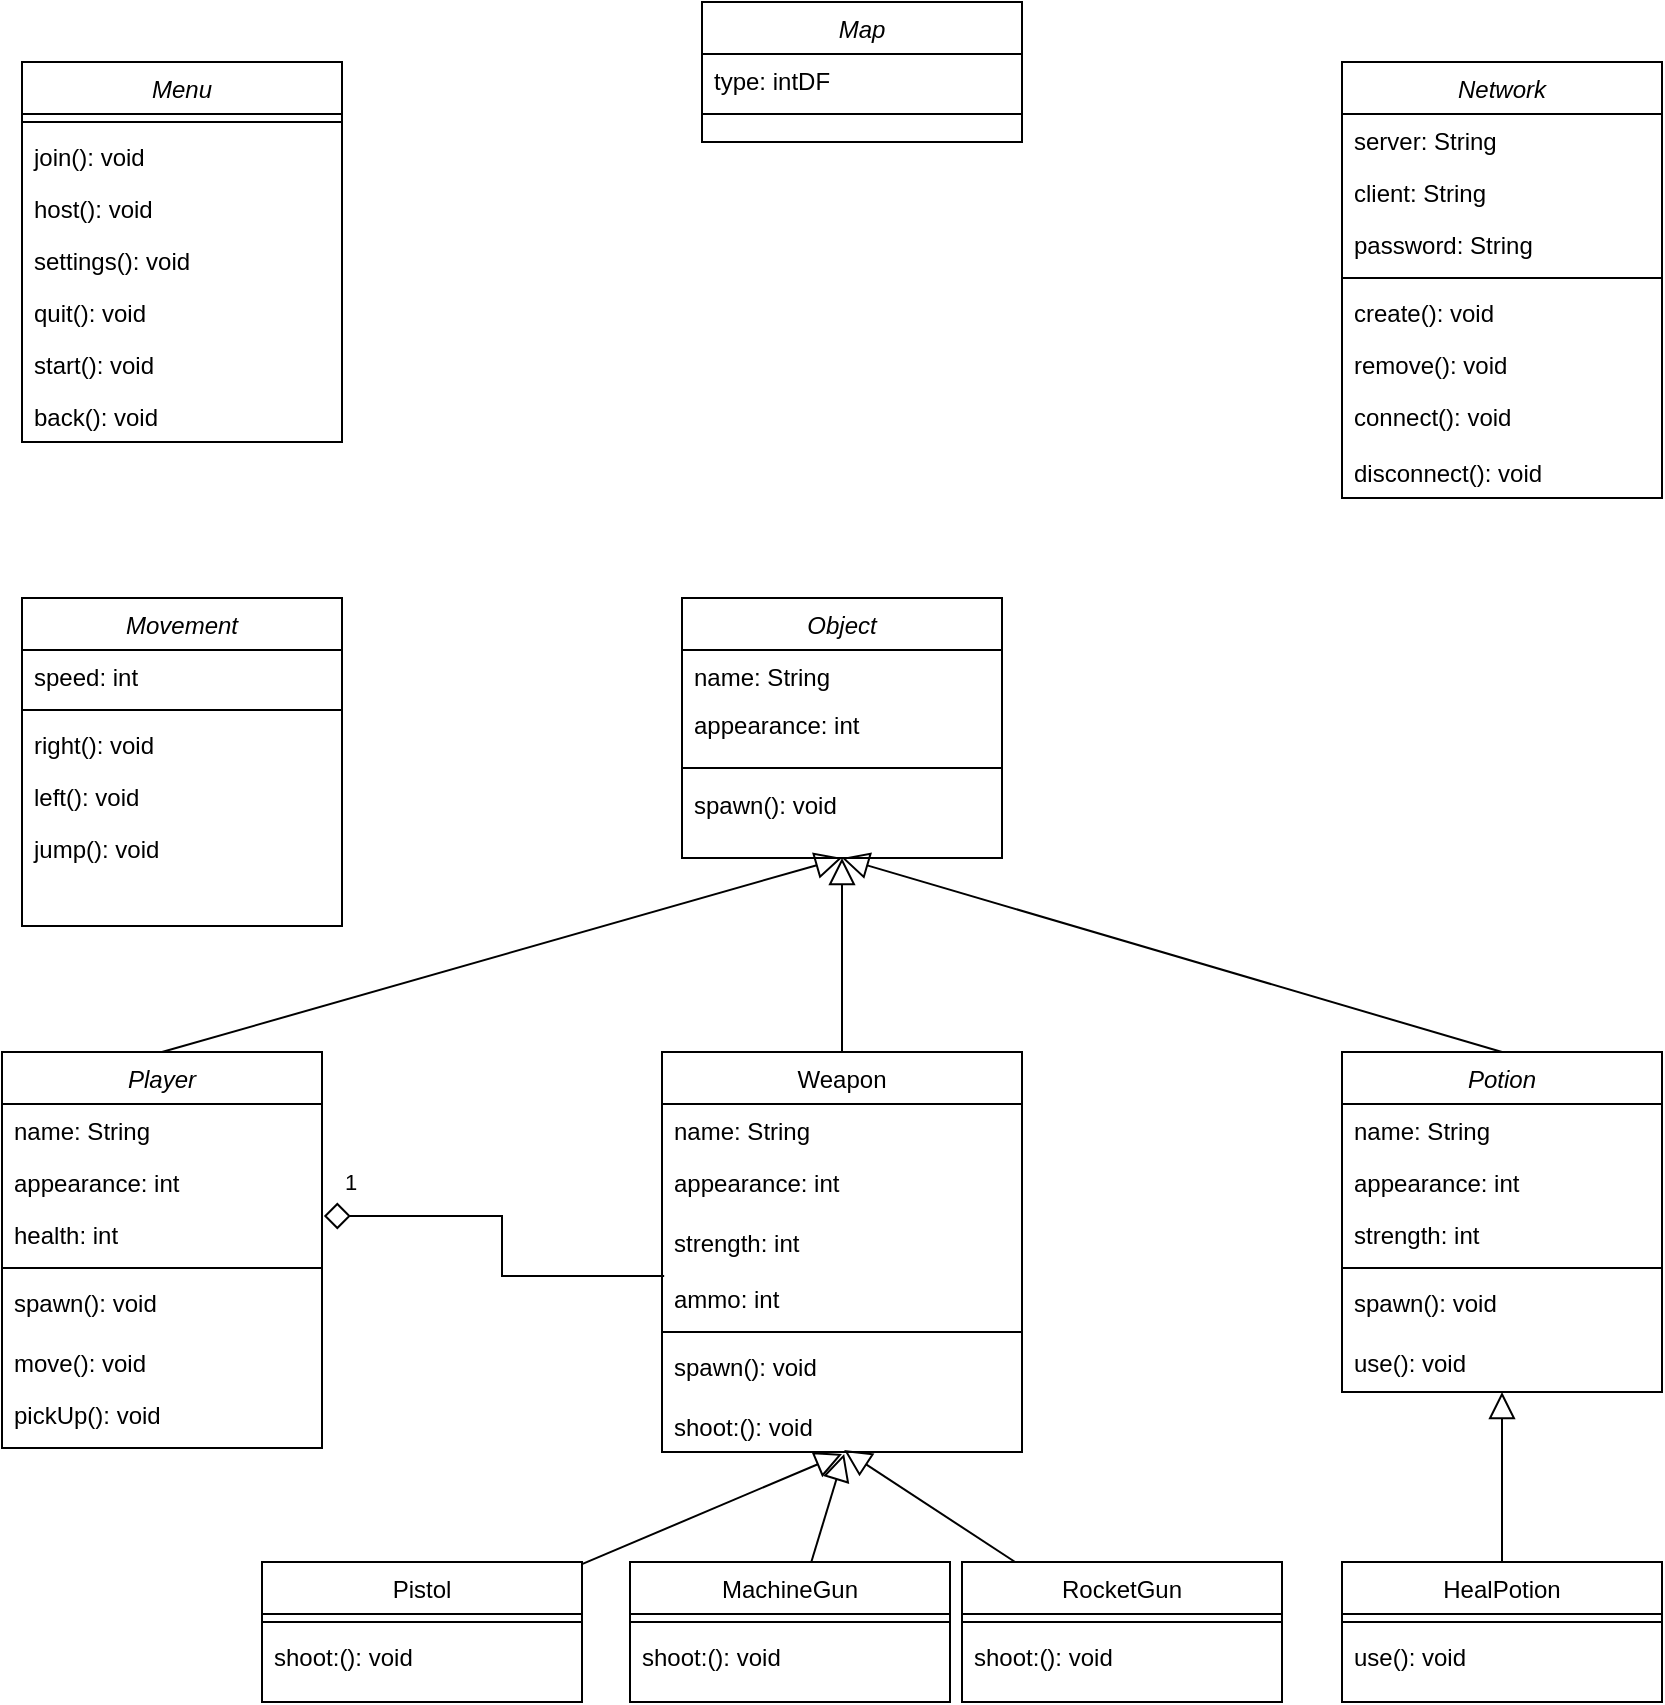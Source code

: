 <mxfile version="14.4.3" type="github">
  <diagram id="ZcS7Jbe5ZXRPlum8FtQR" name="Page-1">
    <mxGraphModel dx="1422" dy="794" grid="1" gridSize="10" guides="1" tooltips="1" connect="1" arrows="1" fold="1" page="1" pageScale="1" pageWidth="1654" pageHeight="1169" math="0" shadow="0">
      <root>
        <mxCell id="0" />
        <mxCell id="1" parent="0" />
        <mxCell id="j9S9-_1Mp9KBC85wAZ-6-1" value="Map" style="swimlane;fontStyle=2;align=center;verticalAlign=top;childLayout=stackLayout;horizontal=1;startSize=26;horizontalStack=0;resizeParent=1;resizeLast=0;collapsible=1;marginBottom=0;rounded=0;shadow=0;strokeWidth=1;" parent="1" vertex="1">
          <mxGeometry x="460" y="60" width="160" height="70" as="geometry">
            <mxRectangle x="230" y="140" width="160" height="26" as="alternateBounds" />
          </mxGeometry>
        </mxCell>
        <mxCell id="j9S9-_1Mp9KBC85wAZ-6-2" value="type: intDF" style="text;align=left;verticalAlign=top;spacingLeft=4;spacingRight=4;overflow=hidden;rotatable=0;points=[[0,0.5],[1,0.5]];portConstraint=eastwest;" parent="j9S9-_1Mp9KBC85wAZ-6-1" vertex="1">
          <mxGeometry y="26" width="160" height="26" as="geometry" />
        </mxCell>
        <mxCell id="j9S9-_1Mp9KBC85wAZ-6-3" value="" style="line;html=1;strokeWidth=1;align=left;verticalAlign=middle;spacingTop=-1;spacingLeft=3;spacingRight=3;rotatable=0;labelPosition=right;points=[];portConstraint=eastwest;" parent="j9S9-_1Mp9KBC85wAZ-6-1" vertex="1">
          <mxGeometry y="52" width="160" height="8" as="geometry" />
        </mxCell>
        <mxCell id="j9S9-_1Mp9KBC85wAZ-6-4" value="Network" style="swimlane;fontStyle=2;align=center;verticalAlign=top;childLayout=stackLayout;horizontal=1;startSize=26;horizontalStack=0;resizeParent=1;resizeLast=0;collapsible=1;marginBottom=0;rounded=0;shadow=0;strokeWidth=1;" parent="1" vertex="1">
          <mxGeometry x="780" y="90" width="160" height="218" as="geometry">
            <mxRectangle x="230" y="140" width="160" height="26" as="alternateBounds" />
          </mxGeometry>
        </mxCell>
        <mxCell id="j9S9-_1Mp9KBC85wAZ-6-5" value="server: String" style="text;align=left;verticalAlign=top;spacingLeft=4;spacingRight=4;overflow=hidden;rotatable=0;points=[[0,0.5],[1,0.5]];portConstraint=eastwest;" parent="j9S9-_1Mp9KBC85wAZ-6-4" vertex="1">
          <mxGeometry y="26" width="160" height="26" as="geometry" />
        </mxCell>
        <mxCell id="j9S9-_1Mp9KBC85wAZ-6-6" value="client: String" style="text;align=left;verticalAlign=top;spacingLeft=4;spacingRight=4;overflow=hidden;rotatable=0;points=[[0,0.5],[1,0.5]];portConstraint=eastwest;rounded=0;shadow=0;html=0;" parent="j9S9-_1Mp9KBC85wAZ-6-4" vertex="1">
          <mxGeometry y="52" width="160" height="26" as="geometry" />
        </mxCell>
        <mxCell id="j9S9-_1Mp9KBC85wAZ-6-7" value="password: String" style="text;align=left;verticalAlign=top;spacingLeft=4;spacingRight=4;overflow=hidden;rotatable=0;points=[[0,0.5],[1,0.5]];portConstraint=eastwest;rounded=0;shadow=0;html=0;" parent="j9S9-_1Mp9KBC85wAZ-6-4" vertex="1">
          <mxGeometry y="78" width="160" height="26" as="geometry" />
        </mxCell>
        <mxCell id="j9S9-_1Mp9KBC85wAZ-6-8" value="" style="line;html=1;strokeWidth=1;align=left;verticalAlign=middle;spacingTop=-1;spacingLeft=3;spacingRight=3;rotatable=0;labelPosition=right;points=[];portConstraint=eastwest;" parent="j9S9-_1Mp9KBC85wAZ-6-4" vertex="1">
          <mxGeometry y="104" width="160" height="8" as="geometry" />
        </mxCell>
        <mxCell id="j9S9-_1Mp9KBC85wAZ-6-9" value="create(): void" style="text;align=left;verticalAlign=top;spacingLeft=4;spacingRight=4;overflow=hidden;rotatable=0;points=[[0,0.5],[1,0.5]];portConstraint=eastwest;" parent="j9S9-_1Mp9KBC85wAZ-6-4" vertex="1">
          <mxGeometry y="112" width="160" height="26" as="geometry" />
        </mxCell>
        <mxCell id="j9S9-_1Mp9KBC85wAZ-6-10" value="remove(): void" style="text;align=left;verticalAlign=top;spacingLeft=4;spacingRight=4;overflow=hidden;rotatable=0;points=[[0,0.5],[1,0.5]];portConstraint=eastwest;" parent="j9S9-_1Mp9KBC85wAZ-6-4" vertex="1">
          <mxGeometry y="138" width="160" height="26" as="geometry" />
        </mxCell>
        <mxCell id="j9S9-_1Mp9KBC85wAZ-6-11" value="connect(): void" style="text;align=left;verticalAlign=top;spacingLeft=4;spacingRight=4;overflow=hidden;rotatable=0;points=[[0,0.5],[1,0.5]];portConstraint=eastwest;" parent="j9S9-_1Mp9KBC85wAZ-6-4" vertex="1">
          <mxGeometry y="164" width="160" height="28" as="geometry" />
        </mxCell>
        <mxCell id="j9S9-_1Mp9KBC85wAZ-6-12" value="disconnect(): void" style="text;align=left;verticalAlign=top;spacingLeft=4;spacingRight=4;overflow=hidden;rotatable=0;points=[[0,0.5],[1,0.5]];portConstraint=eastwest;" parent="j9S9-_1Mp9KBC85wAZ-6-4" vertex="1">
          <mxGeometry y="192" width="160" height="26" as="geometry" />
        </mxCell>
        <mxCell id="j9S9-_1Mp9KBC85wAZ-6-13" value="Object" style="swimlane;fontStyle=2;align=center;verticalAlign=top;childLayout=stackLayout;horizontal=1;startSize=26;horizontalStack=0;resizeParent=1;resizeLast=0;collapsible=1;marginBottom=0;rounded=0;shadow=0;strokeWidth=1;" parent="1" vertex="1">
          <mxGeometry x="450" y="358" width="160" height="130" as="geometry">
            <mxRectangle x="230" y="140" width="160" height="26" as="alternateBounds" />
          </mxGeometry>
        </mxCell>
        <mxCell id="j9S9-_1Mp9KBC85wAZ-6-14" value="name: String" style="text;align=left;verticalAlign=top;spacingLeft=4;spacingRight=4;overflow=hidden;rotatable=0;points=[[0,0.5],[1,0.5]];portConstraint=eastwest;" parent="j9S9-_1Mp9KBC85wAZ-6-13" vertex="1">
          <mxGeometry y="26" width="160" height="24" as="geometry" />
        </mxCell>
        <mxCell id="j9S9-_1Mp9KBC85wAZ-6-15" value="appearance: int" style="text;align=left;verticalAlign=top;spacingLeft=4;spacingRight=4;overflow=hidden;rotatable=0;points=[[0,0.5],[1,0.5]];portConstraint=eastwest;" parent="j9S9-_1Mp9KBC85wAZ-6-13" vertex="1">
          <mxGeometry y="50" width="160" height="30" as="geometry" />
        </mxCell>
        <mxCell id="j9S9-_1Mp9KBC85wAZ-6-16" value="" style="line;html=1;strokeWidth=1;align=left;verticalAlign=middle;spacingTop=-1;spacingLeft=3;spacingRight=3;rotatable=0;labelPosition=right;points=[];portConstraint=eastwest;" parent="j9S9-_1Mp9KBC85wAZ-6-13" vertex="1">
          <mxGeometry y="80" width="160" height="10" as="geometry" />
        </mxCell>
        <mxCell id="j9S9-_1Mp9KBC85wAZ-6-17" value="spawn(): void" style="text;align=left;verticalAlign=top;spacingLeft=4;spacingRight=4;overflow=hidden;rotatable=0;points=[[0,0.5],[1,0.5]];portConstraint=eastwest;" parent="j9S9-_1Mp9KBC85wAZ-6-13" vertex="1">
          <mxGeometry y="90" width="160" height="30" as="geometry" />
        </mxCell>
        <mxCell id="j9S9-_1Mp9KBC85wAZ-6-18" style="edgeStyle=none;rounded=0;orthogonalLoop=1;jettySize=auto;html=1;entryX=0.5;entryY=1;entryDx=0;entryDy=0;endArrow=block;endFill=0;endSize=11;targetPerimeterSpacing=6;exitX=0.5;exitY=0;exitDx=0;exitDy=0;" parent="1" source="j9S9-_1Mp9KBC85wAZ-6-19" target="j9S9-_1Mp9KBC85wAZ-6-13" edge="1">
          <mxGeometry relative="1" as="geometry" />
        </mxCell>
        <mxCell id="j9S9-_1Mp9KBC85wAZ-6-19" value="Player" style="swimlane;fontStyle=2;align=center;verticalAlign=top;childLayout=stackLayout;horizontal=1;startSize=26;horizontalStack=0;resizeParent=1;resizeLast=0;collapsible=1;marginBottom=0;rounded=0;shadow=0;strokeWidth=1;" parent="1" vertex="1">
          <mxGeometry x="110" y="585" width="160" height="198" as="geometry">
            <mxRectangle x="230" y="140" width="160" height="26" as="alternateBounds" />
          </mxGeometry>
        </mxCell>
        <mxCell id="j9S9-_1Mp9KBC85wAZ-6-20" value="name: String" style="text;align=left;verticalAlign=top;spacingLeft=4;spacingRight=4;overflow=hidden;rotatable=0;points=[[0,0.5],[1,0.5]];portConstraint=eastwest;" parent="j9S9-_1Mp9KBC85wAZ-6-19" vertex="1">
          <mxGeometry y="26" width="160" height="26" as="geometry" />
        </mxCell>
        <mxCell id="j9S9-_1Mp9KBC85wAZ-6-21" value="appearance: int" style="text;align=left;verticalAlign=top;spacingLeft=4;spacingRight=4;overflow=hidden;rotatable=0;points=[[0,0.5],[1,0.5]];portConstraint=eastwest;rounded=0;shadow=0;html=0;" parent="j9S9-_1Mp9KBC85wAZ-6-19" vertex="1">
          <mxGeometry y="52" width="160" height="26" as="geometry" />
        </mxCell>
        <mxCell id="j9S9-_1Mp9KBC85wAZ-6-22" value="health: int" style="text;align=left;verticalAlign=top;spacingLeft=4;spacingRight=4;overflow=hidden;rotatable=0;points=[[0,0.5],[1,0.5]];portConstraint=eastwest;rounded=0;shadow=0;html=0;" parent="j9S9-_1Mp9KBC85wAZ-6-19" vertex="1">
          <mxGeometry y="78" width="160" height="26" as="geometry" />
        </mxCell>
        <mxCell id="j9S9-_1Mp9KBC85wAZ-6-23" value="" style="line;html=1;strokeWidth=1;align=left;verticalAlign=middle;spacingTop=-1;spacingLeft=3;spacingRight=3;rotatable=0;labelPosition=right;points=[];portConstraint=eastwest;" parent="j9S9-_1Mp9KBC85wAZ-6-19" vertex="1">
          <mxGeometry y="104" width="160" height="8" as="geometry" />
        </mxCell>
        <mxCell id="j9S9-_1Mp9KBC85wAZ-6-24" value="spawn(): void" style="text;align=left;verticalAlign=top;spacingLeft=4;spacingRight=4;overflow=hidden;rotatable=0;points=[[0,0.5],[1,0.5]];portConstraint=eastwest;" parent="j9S9-_1Mp9KBC85wAZ-6-19" vertex="1">
          <mxGeometry y="112" width="160" height="30" as="geometry" />
        </mxCell>
        <mxCell id="j9S9-_1Mp9KBC85wAZ-6-25" value="move(): void" style="text;align=left;verticalAlign=top;spacingLeft=4;spacingRight=4;overflow=hidden;rotatable=0;points=[[0,0.5],[1,0.5]];portConstraint=eastwest;" parent="j9S9-_1Mp9KBC85wAZ-6-19" vertex="1">
          <mxGeometry y="142" width="160" height="26" as="geometry" />
        </mxCell>
        <mxCell id="j9S9-_1Mp9KBC85wAZ-6-26" value="pickUp(): void" style="text;align=left;verticalAlign=top;spacingLeft=4;spacingRight=4;overflow=hidden;rotatable=0;points=[[0,0.5],[1,0.5]];portConstraint=eastwest;" parent="j9S9-_1Mp9KBC85wAZ-6-19" vertex="1">
          <mxGeometry y="168" width="160" height="30" as="geometry" />
        </mxCell>
        <mxCell id="j9S9-_1Mp9KBC85wAZ-6-27" style="edgeStyle=none;rounded=0;orthogonalLoop=1;jettySize=auto;html=1;endArrow=block;endFill=0;endSize=11;targetPerimeterSpacing=6;entryX=0.5;entryY=1;entryDx=0;entryDy=0;" parent="1" source="j9S9-_1Mp9KBC85wAZ-6-28" target="j9S9-_1Mp9KBC85wAZ-6-13" edge="1">
          <mxGeometry relative="1" as="geometry">
            <mxPoint x="450" y="740" as="targetPoint" />
          </mxGeometry>
        </mxCell>
        <mxCell id="j9S9-_1Mp9KBC85wAZ-6-28" value="Weapon" style="swimlane;fontStyle=0;align=center;verticalAlign=top;childLayout=stackLayout;horizontal=1;startSize=26;horizontalStack=0;resizeParent=1;resizeLast=0;collapsible=1;marginBottom=0;rounded=0;shadow=0;strokeWidth=1;" parent="1" vertex="1">
          <mxGeometry x="440" y="585" width="180" height="200" as="geometry">
            <mxRectangle x="130" y="380" width="160" height="26" as="alternateBounds" />
          </mxGeometry>
        </mxCell>
        <mxCell id="j9S9-_1Mp9KBC85wAZ-6-29" value="name: String" style="text;align=left;verticalAlign=top;spacingLeft=4;spacingRight=4;overflow=hidden;rotatable=0;points=[[0,0.5],[1,0.5]];portConstraint=eastwest;" parent="j9S9-_1Mp9KBC85wAZ-6-28" vertex="1">
          <mxGeometry y="26" width="180" height="26" as="geometry" />
        </mxCell>
        <mxCell id="j9S9-_1Mp9KBC85wAZ-6-30" value="appearance: int" style="text;align=left;verticalAlign=top;spacingLeft=4;spacingRight=4;overflow=hidden;rotatable=0;points=[[0,0.5],[1,0.5]];portConstraint=eastwest;" parent="j9S9-_1Mp9KBC85wAZ-6-28" vertex="1">
          <mxGeometry y="52" width="180" height="30" as="geometry" />
        </mxCell>
        <mxCell id="j9S9-_1Mp9KBC85wAZ-6-31" value="strength: int" style="text;align=left;verticalAlign=top;spacingLeft=4;spacingRight=4;overflow=hidden;rotatable=0;points=[[0,0.5],[1,0.5]];portConstraint=eastwest;rounded=0;shadow=0;html=0;" parent="j9S9-_1Mp9KBC85wAZ-6-28" vertex="1">
          <mxGeometry y="82" width="180" height="28" as="geometry" />
        </mxCell>
        <mxCell id="j9S9-_1Mp9KBC85wAZ-6-32" value="ammo: int" style="text;align=left;verticalAlign=top;spacingLeft=4;spacingRight=4;overflow=hidden;rotatable=0;points=[[0,0.5],[1,0.5]];portConstraint=eastwest;" parent="j9S9-_1Mp9KBC85wAZ-6-28" vertex="1">
          <mxGeometry y="110" width="180" height="26" as="geometry" />
        </mxCell>
        <mxCell id="j9S9-_1Mp9KBC85wAZ-6-33" value="" style="line;html=1;strokeWidth=1;align=left;verticalAlign=middle;spacingTop=-1;spacingLeft=3;spacingRight=3;rotatable=0;labelPosition=right;points=[];portConstraint=eastwest;" parent="j9S9-_1Mp9KBC85wAZ-6-28" vertex="1">
          <mxGeometry y="136" width="180" height="8" as="geometry" />
        </mxCell>
        <mxCell id="j9S9-_1Mp9KBC85wAZ-6-34" value="spawn(): void" style="text;align=left;verticalAlign=top;spacingLeft=4;spacingRight=4;overflow=hidden;rotatable=0;points=[[0,0.5],[1,0.5]];portConstraint=eastwest;" parent="j9S9-_1Mp9KBC85wAZ-6-28" vertex="1">
          <mxGeometry y="144" width="180" height="30" as="geometry" />
        </mxCell>
        <mxCell id="j9S9-_1Mp9KBC85wAZ-6-35" value="shoot:(): void" style="text;align=left;verticalAlign=top;spacingLeft=4;spacingRight=4;overflow=hidden;rotatable=0;points=[[0,0.5],[1,0.5]];portConstraint=eastwest;" parent="j9S9-_1Mp9KBC85wAZ-6-28" vertex="1">
          <mxGeometry y="174" width="180" height="26" as="geometry" />
        </mxCell>
        <mxCell id="j9S9-_1Mp9KBC85wAZ-6-36" style="edgeStyle=none;rounded=0;orthogonalLoop=1;jettySize=auto;html=1;endArrow=block;endFill=0;endSize=11;targetPerimeterSpacing=6;entryX=0.506;entryY=1.038;entryDx=0;entryDy=0;entryPerimeter=0;" parent="1" source="j9S9-_1Mp9KBC85wAZ-6-37" target="j9S9-_1Mp9KBC85wAZ-6-35" edge="1">
          <mxGeometry relative="1" as="geometry">
            <mxPoint x="504" y="990" as="targetPoint" />
          </mxGeometry>
        </mxCell>
        <mxCell id="j9S9-_1Mp9KBC85wAZ-6-37" value="MachineGun" style="swimlane;fontStyle=0;align=center;verticalAlign=top;childLayout=stackLayout;horizontal=1;startSize=26;horizontalStack=0;resizeParent=1;resizeLast=0;collapsible=1;marginBottom=0;rounded=0;shadow=0;strokeWidth=1;" parent="1" vertex="1">
          <mxGeometry x="424" y="840" width="160" height="70" as="geometry">
            <mxRectangle x="340" y="380" width="170" height="26" as="alternateBounds" />
          </mxGeometry>
        </mxCell>
        <mxCell id="j9S9-_1Mp9KBC85wAZ-6-38" value="" style="line;html=1;strokeWidth=1;align=left;verticalAlign=middle;spacingTop=-1;spacingLeft=3;spacingRight=3;rotatable=0;labelPosition=right;points=[];portConstraint=eastwest;" parent="j9S9-_1Mp9KBC85wAZ-6-37" vertex="1">
          <mxGeometry y="26" width="160" height="8" as="geometry" />
        </mxCell>
        <mxCell id="j9S9-_1Mp9KBC85wAZ-6-39" value="shoot:(): void" style="text;align=left;verticalAlign=top;spacingLeft=4;spacingRight=4;overflow=hidden;rotatable=0;points=[[0,0.5],[1,0.5]];portConstraint=eastwest;" parent="j9S9-_1Mp9KBC85wAZ-6-37" vertex="1">
          <mxGeometry y="34" width="160" height="26" as="geometry" />
        </mxCell>
        <mxCell id="j9S9-_1Mp9KBC85wAZ-6-40" value="1" style="edgeStyle=orthogonalEdgeStyle;rounded=0;orthogonalLoop=1;jettySize=auto;html=1;entryX=1.006;entryY=1.154;entryDx=0;entryDy=0;entryPerimeter=0;endArrow=diamond;endFill=0;exitX=0.006;exitY=0.077;exitDx=0;exitDy=0;exitPerimeter=0;targetPerimeterSpacing=6;endSize=11;" parent="1" source="j9S9-_1Mp9KBC85wAZ-6-32" target="j9S9-_1Mp9KBC85wAZ-6-21" edge="1">
          <mxGeometry x="0.871" y="-17" relative="1" as="geometry">
            <mxPoint as="offset" />
          </mxGeometry>
        </mxCell>
        <mxCell id="j9S9-_1Mp9KBC85wAZ-6-41" style="edgeStyle=none;rounded=0;orthogonalLoop=1;jettySize=auto;html=1;endArrow=block;endFill=0;endSize=11;targetPerimeterSpacing=6;entryX=0.506;entryY=0.962;entryDx=0;entryDy=0;entryPerimeter=0;" parent="1" source="j9S9-_1Mp9KBC85wAZ-6-42" target="j9S9-_1Mp9KBC85wAZ-6-35" edge="1">
          <mxGeometry relative="1" as="geometry">
            <mxPoint x="460" y="950" as="targetPoint" />
            <Array as="points" />
          </mxGeometry>
        </mxCell>
        <mxCell id="j9S9-_1Mp9KBC85wAZ-6-42" value="RocketGun" style="swimlane;fontStyle=0;align=center;verticalAlign=top;childLayout=stackLayout;horizontal=1;startSize=26;horizontalStack=0;resizeParent=1;resizeLast=0;collapsible=1;marginBottom=0;rounded=0;shadow=0;strokeWidth=1;" parent="1" vertex="1">
          <mxGeometry x="590" y="840" width="160" height="70" as="geometry">
            <mxRectangle x="340" y="380" width="170" height="26" as="alternateBounds" />
          </mxGeometry>
        </mxCell>
        <mxCell id="j9S9-_1Mp9KBC85wAZ-6-43" value="" style="line;html=1;strokeWidth=1;align=left;verticalAlign=middle;spacingTop=-1;spacingLeft=3;spacingRight=3;rotatable=0;labelPosition=right;points=[];portConstraint=eastwest;" parent="j9S9-_1Mp9KBC85wAZ-6-42" vertex="1">
          <mxGeometry y="26" width="160" height="8" as="geometry" />
        </mxCell>
        <mxCell id="j9S9-_1Mp9KBC85wAZ-6-44" value="shoot:(): void" style="text;align=left;verticalAlign=top;spacingLeft=4;spacingRight=4;overflow=hidden;rotatable=0;points=[[0,0.5],[1,0.5]];portConstraint=eastwest;" parent="j9S9-_1Mp9KBC85wAZ-6-42" vertex="1">
          <mxGeometry y="34" width="160" height="26" as="geometry" />
        </mxCell>
        <mxCell id="j9S9-_1Mp9KBC85wAZ-6-45" style="edgeStyle=none;rounded=0;orthogonalLoop=1;jettySize=auto;html=1;endArrow=block;endFill=0;endSize=11;targetPerimeterSpacing=6;entryX=0.5;entryY=1.038;entryDx=0;entryDy=0;entryPerimeter=0;" parent="1" source="j9S9-_1Mp9KBC85wAZ-6-46" target="j9S9-_1Mp9KBC85wAZ-6-35" edge="1">
          <mxGeometry relative="1" as="geometry">
            <mxPoint x="510" y="990" as="targetPoint" />
          </mxGeometry>
        </mxCell>
        <mxCell id="j9S9-_1Mp9KBC85wAZ-6-46" value="Pistol" style="swimlane;fontStyle=0;align=center;verticalAlign=top;childLayout=stackLayout;horizontal=1;startSize=26;horizontalStack=0;resizeParent=1;resizeLast=0;collapsible=1;marginBottom=0;rounded=0;shadow=0;strokeWidth=1;" parent="1" vertex="1">
          <mxGeometry x="240" y="840" width="160" height="70" as="geometry">
            <mxRectangle x="340" y="380" width="170" height="26" as="alternateBounds" />
          </mxGeometry>
        </mxCell>
        <mxCell id="j9S9-_1Mp9KBC85wAZ-6-47" value="" style="line;html=1;strokeWidth=1;align=left;verticalAlign=middle;spacingTop=-1;spacingLeft=3;spacingRight=3;rotatable=0;labelPosition=right;points=[];portConstraint=eastwest;" parent="j9S9-_1Mp9KBC85wAZ-6-46" vertex="1">
          <mxGeometry y="26" width="160" height="8" as="geometry" />
        </mxCell>
        <mxCell id="j9S9-_1Mp9KBC85wAZ-6-48" value="shoot:(): void" style="text;align=left;verticalAlign=top;spacingLeft=4;spacingRight=4;overflow=hidden;rotatable=0;points=[[0,0.5],[1,0.5]];portConstraint=eastwest;" parent="j9S9-_1Mp9KBC85wAZ-6-46" vertex="1">
          <mxGeometry y="34" width="160" height="26" as="geometry" />
        </mxCell>
        <mxCell id="j9S9-_1Mp9KBC85wAZ-6-49" style="edgeStyle=none;rounded=0;orthogonalLoop=1;jettySize=auto;html=1;entryX=0.5;entryY=1;entryDx=0;entryDy=0;endArrow=block;endFill=0;endSize=11;targetPerimeterSpacing=6;exitX=0.5;exitY=0;exitDx=0;exitDy=0;" parent="1" source="j9S9-_1Mp9KBC85wAZ-6-50" target="j9S9-_1Mp9KBC85wAZ-6-13" edge="1">
          <mxGeometry relative="1" as="geometry" />
        </mxCell>
        <mxCell id="j9S9-_1Mp9KBC85wAZ-6-50" value="Potion" style="swimlane;fontStyle=2;align=center;verticalAlign=top;childLayout=stackLayout;horizontal=1;startSize=26;horizontalStack=0;resizeParent=1;resizeLast=0;collapsible=1;marginBottom=0;rounded=0;shadow=0;strokeWidth=1;" parent="1" vertex="1">
          <mxGeometry x="780" y="585" width="160" height="170" as="geometry">
            <mxRectangle x="230" y="140" width="160" height="26" as="alternateBounds" />
          </mxGeometry>
        </mxCell>
        <mxCell id="j9S9-_1Mp9KBC85wAZ-6-51" value="name: String" style="text;align=left;verticalAlign=top;spacingLeft=4;spacingRight=4;overflow=hidden;rotatable=0;points=[[0,0.5],[1,0.5]];portConstraint=eastwest;" parent="j9S9-_1Mp9KBC85wAZ-6-50" vertex="1">
          <mxGeometry y="26" width="160" height="26" as="geometry" />
        </mxCell>
        <mxCell id="j9S9-_1Mp9KBC85wAZ-6-52" value="appearance: int" style="text;align=left;verticalAlign=top;spacingLeft=4;spacingRight=4;overflow=hidden;rotatable=0;points=[[0,0.5],[1,0.5]];portConstraint=eastwest;rounded=0;shadow=0;html=0;" parent="j9S9-_1Mp9KBC85wAZ-6-50" vertex="1">
          <mxGeometry y="52" width="160" height="26" as="geometry" />
        </mxCell>
        <mxCell id="j9S9-_1Mp9KBC85wAZ-6-53" value="strength: int" style="text;align=left;verticalAlign=top;spacingLeft=4;spacingRight=4;overflow=hidden;rotatable=0;points=[[0,0.5],[1,0.5]];portConstraint=eastwest;rounded=0;shadow=0;html=0;" parent="j9S9-_1Mp9KBC85wAZ-6-50" vertex="1">
          <mxGeometry y="78" width="160" height="26" as="geometry" />
        </mxCell>
        <mxCell id="j9S9-_1Mp9KBC85wAZ-6-54" value="" style="line;html=1;strokeWidth=1;align=left;verticalAlign=middle;spacingTop=-1;spacingLeft=3;spacingRight=3;rotatable=0;labelPosition=right;points=[];portConstraint=eastwest;" parent="j9S9-_1Mp9KBC85wAZ-6-50" vertex="1">
          <mxGeometry y="104" width="160" height="8" as="geometry" />
        </mxCell>
        <mxCell id="j9S9-_1Mp9KBC85wAZ-6-55" value="spawn(): void" style="text;align=left;verticalAlign=top;spacingLeft=4;spacingRight=4;overflow=hidden;rotatable=0;points=[[0,0.5],[1,0.5]];portConstraint=eastwest;" parent="j9S9-_1Mp9KBC85wAZ-6-50" vertex="1">
          <mxGeometry y="112" width="160" height="30" as="geometry" />
        </mxCell>
        <mxCell id="j9S9-_1Mp9KBC85wAZ-6-56" value="use(): void" style="text;align=left;verticalAlign=top;spacingLeft=4;spacingRight=4;overflow=hidden;rotatable=0;points=[[0,0.5],[1,0.5]];portConstraint=eastwest;" parent="j9S9-_1Mp9KBC85wAZ-6-50" vertex="1">
          <mxGeometry y="142" width="160" height="26" as="geometry" />
        </mxCell>
        <mxCell id="j9S9-_1Mp9KBC85wAZ-6-57" style="edgeStyle=none;rounded=0;orthogonalLoop=1;jettySize=auto;html=1;endArrow=block;endFill=0;endSize=11;targetPerimeterSpacing=6;entryX=0.5;entryY=1;entryDx=0;entryDy=0;" parent="1" source="j9S9-_1Mp9KBC85wAZ-6-58" target="j9S9-_1Mp9KBC85wAZ-6-50" edge="1">
          <mxGeometry relative="1" as="geometry">
            <mxPoint x="740" y="1020" as="targetPoint" />
          </mxGeometry>
        </mxCell>
        <mxCell id="j9S9-_1Mp9KBC85wAZ-6-58" value="HealPotion" style="swimlane;fontStyle=0;align=center;verticalAlign=top;childLayout=stackLayout;horizontal=1;startSize=26;horizontalStack=0;resizeParent=1;resizeLast=0;collapsible=1;marginBottom=0;rounded=0;shadow=0;strokeWidth=1;" parent="1" vertex="1">
          <mxGeometry x="780" y="840" width="160" height="70" as="geometry">
            <mxRectangle x="340" y="380" width="170" height="26" as="alternateBounds" />
          </mxGeometry>
        </mxCell>
        <mxCell id="j9S9-_1Mp9KBC85wAZ-6-59" value="" style="line;html=1;strokeWidth=1;align=left;verticalAlign=middle;spacingTop=-1;spacingLeft=3;spacingRight=3;rotatable=0;labelPosition=right;points=[];portConstraint=eastwest;" parent="j9S9-_1Mp9KBC85wAZ-6-58" vertex="1">
          <mxGeometry y="26" width="160" height="8" as="geometry" />
        </mxCell>
        <mxCell id="j9S9-_1Mp9KBC85wAZ-6-60" value="use(): void" style="text;align=left;verticalAlign=top;spacingLeft=4;spacingRight=4;overflow=hidden;rotatable=0;points=[[0,0.5],[1,0.5]];portConstraint=eastwest;" parent="j9S9-_1Mp9KBC85wAZ-6-58" vertex="1">
          <mxGeometry y="34" width="160" height="26" as="geometry" />
        </mxCell>
        <mxCell id="j9S9-_1Mp9KBC85wAZ-6-61" value="Menu" style="swimlane;fontStyle=2;align=center;verticalAlign=top;childLayout=stackLayout;horizontal=1;startSize=26;horizontalStack=0;resizeParent=1;resizeLast=0;collapsible=1;marginBottom=0;rounded=0;shadow=0;strokeWidth=1;" parent="1" vertex="1">
          <mxGeometry x="120" y="90" width="160" height="190" as="geometry">
            <mxRectangle x="230" y="140" width="160" height="26" as="alternateBounds" />
          </mxGeometry>
        </mxCell>
        <mxCell id="j9S9-_1Mp9KBC85wAZ-6-62" value="" style="line;html=1;strokeWidth=1;align=left;verticalAlign=middle;spacingTop=-1;spacingLeft=3;spacingRight=3;rotatable=0;labelPosition=right;points=[];portConstraint=eastwest;" parent="j9S9-_1Mp9KBC85wAZ-6-61" vertex="1">
          <mxGeometry y="26" width="160" height="8" as="geometry" />
        </mxCell>
        <mxCell id="j9S9-_1Mp9KBC85wAZ-6-63" value="join(): void" style="text;align=left;verticalAlign=top;spacingLeft=4;spacingRight=4;overflow=hidden;rotatable=0;points=[[0,0.5],[1,0.5]];portConstraint=eastwest;" parent="j9S9-_1Mp9KBC85wAZ-6-61" vertex="1">
          <mxGeometry y="34" width="160" height="26" as="geometry" />
        </mxCell>
        <mxCell id="j9S9-_1Mp9KBC85wAZ-6-64" value="host(): void" style="text;align=left;verticalAlign=top;spacingLeft=4;spacingRight=4;overflow=hidden;rotatable=0;points=[[0,0.5],[1,0.5]];portConstraint=eastwest;" parent="j9S9-_1Mp9KBC85wAZ-6-61" vertex="1">
          <mxGeometry y="60" width="160" height="26" as="geometry" />
        </mxCell>
        <mxCell id="j9S9-_1Mp9KBC85wAZ-6-65" value="settings(): void" style="text;align=left;verticalAlign=top;spacingLeft=4;spacingRight=4;overflow=hidden;rotatable=0;points=[[0,0.5],[1,0.5]];portConstraint=eastwest;" parent="j9S9-_1Mp9KBC85wAZ-6-61" vertex="1">
          <mxGeometry y="86" width="160" height="26" as="geometry" />
        </mxCell>
        <mxCell id="j9S9-_1Mp9KBC85wAZ-6-66" value="quit(): void" style="text;align=left;verticalAlign=top;spacingLeft=4;spacingRight=4;overflow=hidden;rotatable=0;points=[[0,0.5],[1,0.5]];portConstraint=eastwest;" parent="j9S9-_1Mp9KBC85wAZ-6-61" vertex="1">
          <mxGeometry y="112" width="160" height="26" as="geometry" />
        </mxCell>
        <mxCell id="j9S9-_1Mp9KBC85wAZ-6-67" value="start(): void" style="text;align=left;verticalAlign=top;spacingLeft=4;spacingRight=4;overflow=hidden;rotatable=0;points=[[0,0.5],[1,0.5]];portConstraint=eastwest;" parent="j9S9-_1Mp9KBC85wAZ-6-61" vertex="1">
          <mxGeometry y="138" width="160" height="26" as="geometry" />
        </mxCell>
        <mxCell id="j9S9-_1Mp9KBC85wAZ-6-68" value="back(): void" style="text;align=left;verticalAlign=top;spacingLeft=4;spacingRight=4;overflow=hidden;rotatable=0;points=[[0,0.5],[1,0.5]];portConstraint=eastwest;" parent="j9S9-_1Mp9KBC85wAZ-6-61" vertex="1">
          <mxGeometry y="164" width="160" height="26" as="geometry" />
        </mxCell>
        <mxCell id="j9S9-_1Mp9KBC85wAZ-6-69" value="Movement" style="swimlane;fontStyle=2;align=center;verticalAlign=top;childLayout=stackLayout;horizontal=1;startSize=26;horizontalStack=0;resizeParent=1;resizeLast=0;collapsible=1;marginBottom=0;rounded=0;shadow=0;strokeWidth=1;" parent="1" vertex="1">
          <mxGeometry x="120" y="358" width="160" height="164" as="geometry">
            <mxRectangle x="230" y="140" width="160" height="26" as="alternateBounds" />
          </mxGeometry>
        </mxCell>
        <mxCell id="j9S9-_1Mp9KBC85wAZ-6-70" value="speed: int" style="text;align=left;verticalAlign=top;spacingLeft=4;spacingRight=4;overflow=hidden;rotatable=0;points=[[0,0.5],[1,0.5]];portConstraint=eastwest;rounded=0;shadow=0;html=0;" parent="j9S9-_1Mp9KBC85wAZ-6-69" vertex="1">
          <mxGeometry y="26" width="160" height="26" as="geometry" />
        </mxCell>
        <mxCell id="j9S9-_1Mp9KBC85wAZ-6-71" value="" style="line;html=1;strokeWidth=1;align=left;verticalAlign=middle;spacingTop=-1;spacingLeft=3;spacingRight=3;rotatable=0;labelPosition=right;points=[];portConstraint=eastwest;" parent="j9S9-_1Mp9KBC85wAZ-6-69" vertex="1">
          <mxGeometry y="52" width="160" height="8" as="geometry" />
        </mxCell>
        <mxCell id="j9S9-_1Mp9KBC85wAZ-6-72" value="right(): void" style="text;align=left;verticalAlign=top;spacingLeft=4;spacingRight=4;overflow=hidden;rotatable=0;points=[[0,0.5],[1,0.5]];portConstraint=eastwest;" parent="j9S9-_1Mp9KBC85wAZ-6-69" vertex="1">
          <mxGeometry y="60" width="160" height="26" as="geometry" />
        </mxCell>
        <mxCell id="j9S9-_1Mp9KBC85wAZ-6-73" value="left(): void" style="text;align=left;verticalAlign=top;spacingLeft=4;spacingRight=4;overflow=hidden;rotatable=0;points=[[0,0.5],[1,0.5]];portConstraint=eastwest;" parent="j9S9-_1Mp9KBC85wAZ-6-69" vertex="1">
          <mxGeometry y="86" width="160" height="26" as="geometry" />
        </mxCell>
        <mxCell id="j9S9-_1Mp9KBC85wAZ-6-74" value="jump(): void" style="text;align=left;verticalAlign=top;spacingLeft=4;spacingRight=4;overflow=hidden;rotatable=0;points=[[0,0.5],[1,0.5]];portConstraint=eastwest;" parent="j9S9-_1Mp9KBC85wAZ-6-69" vertex="1">
          <mxGeometry y="112" width="160" height="26" as="geometry" />
        </mxCell>
      </root>
    </mxGraphModel>
  </diagram>
</mxfile>
